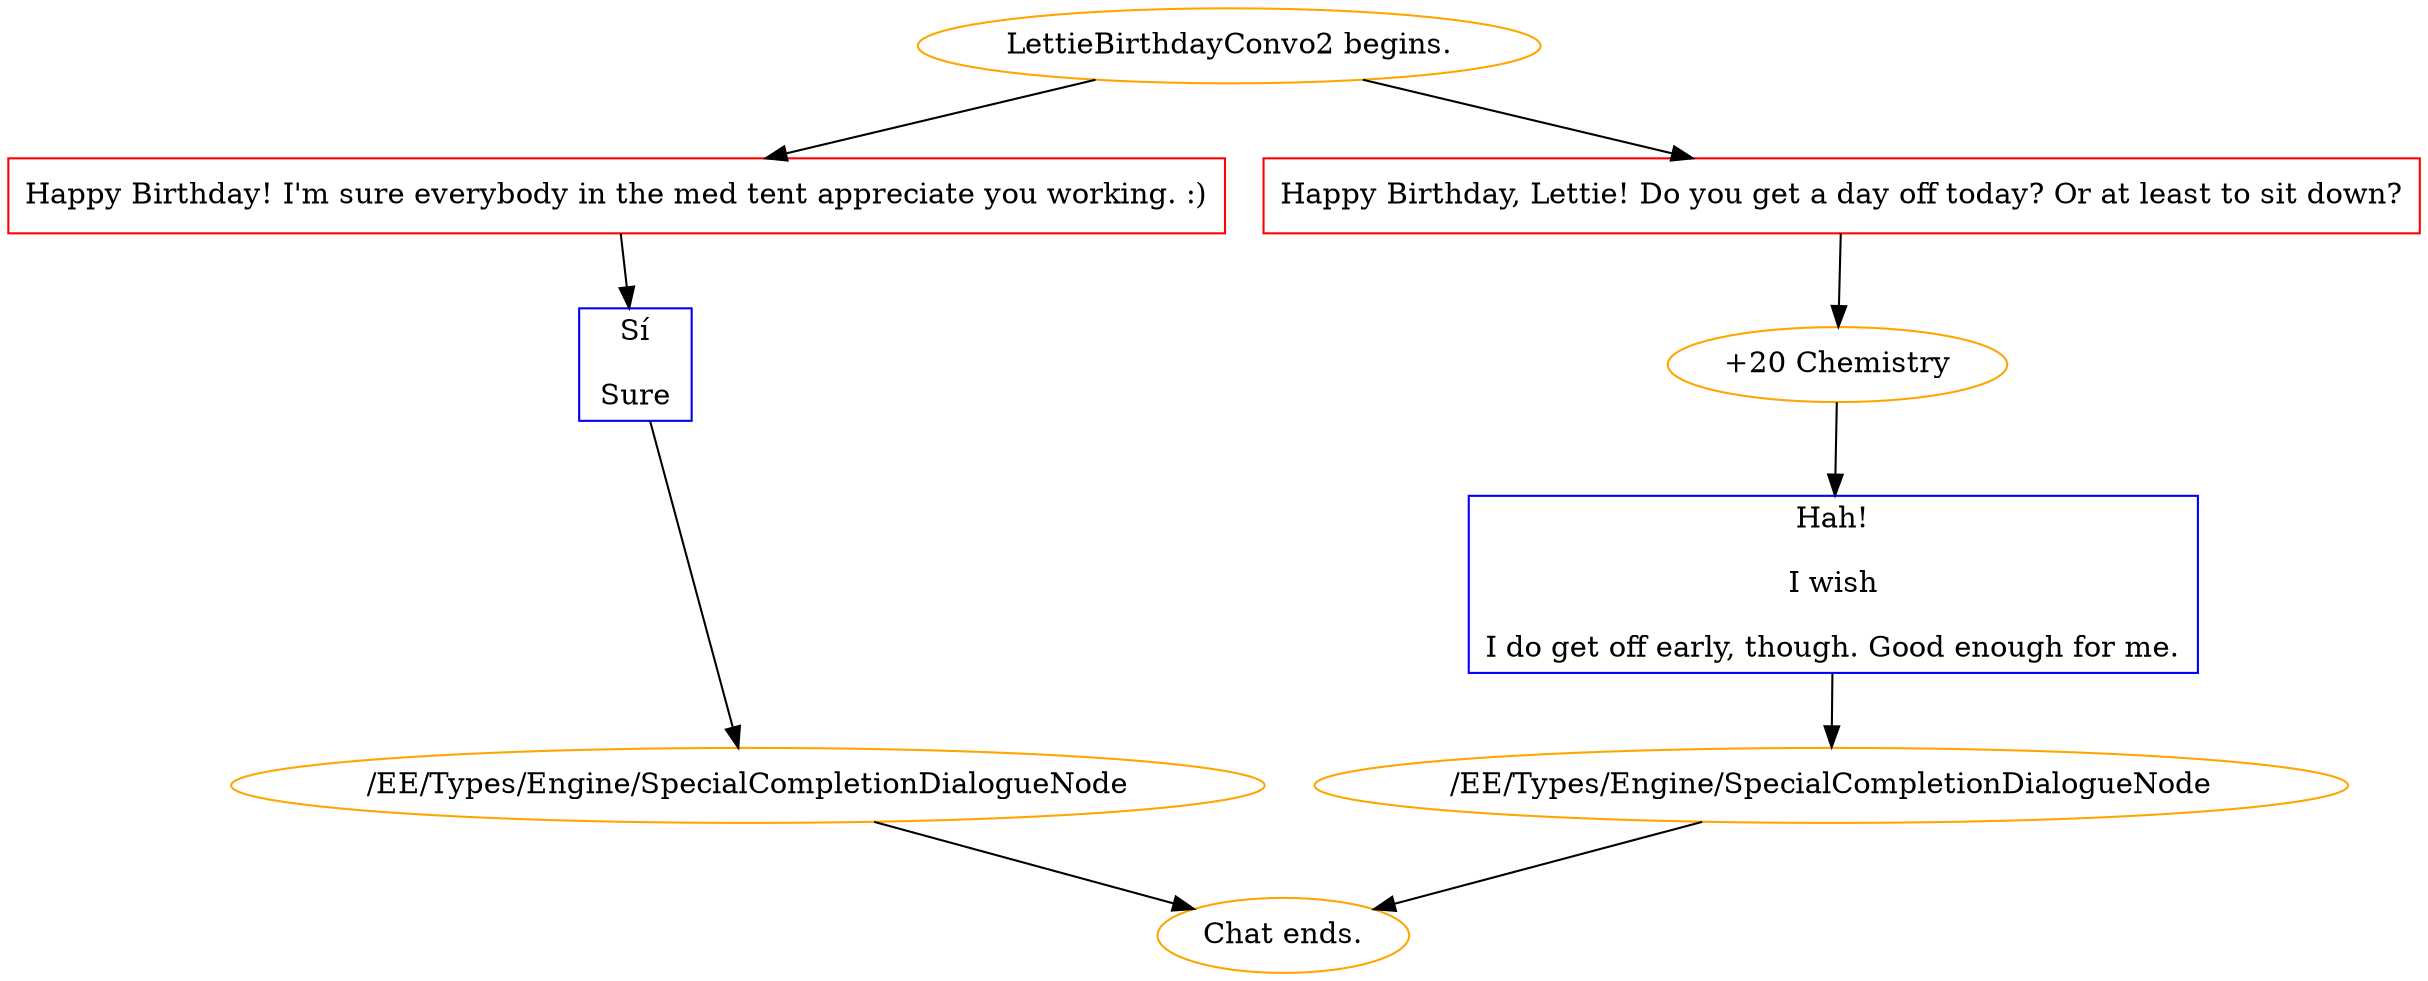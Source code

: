 digraph {
	"LettieBirthdayConvo2 begins." [color=orange];
		"LettieBirthdayConvo2 begins." -> 2513;
		"LettieBirthdayConvo2 begins." -> 2507;
	2513 [label="Happy Birthday! I'm sure everybody in the med tent appreciate you working. :)",shape=box,color=red];
		2513 -> 2511;
	2507 [label="Happy Birthday, Lettie! Do you get a day off today? Or at least to sit down?",shape=box,color=red];
		2507 -> 2505;
	2511 [label="Sí
Sure",shape=box,color=blue];
		2511 -> 2518;
	2505 [label="+20 Chemistry",color=orange];
		2505 -> 2502;
	2518 [label="/EE/Types/Engine/SpecialCompletionDialogueNode",color=orange];
		2518 -> "Chat ends.";
	2502 [label="Hah!
I wish
I do get off early, though. Good enough for me.",shape=box,color=blue];
		2502 -> 2519;
	"Chat ends." [color=orange];
	2519 [label="/EE/Types/Engine/SpecialCompletionDialogueNode",color=orange];
		2519 -> "Chat ends.";
}